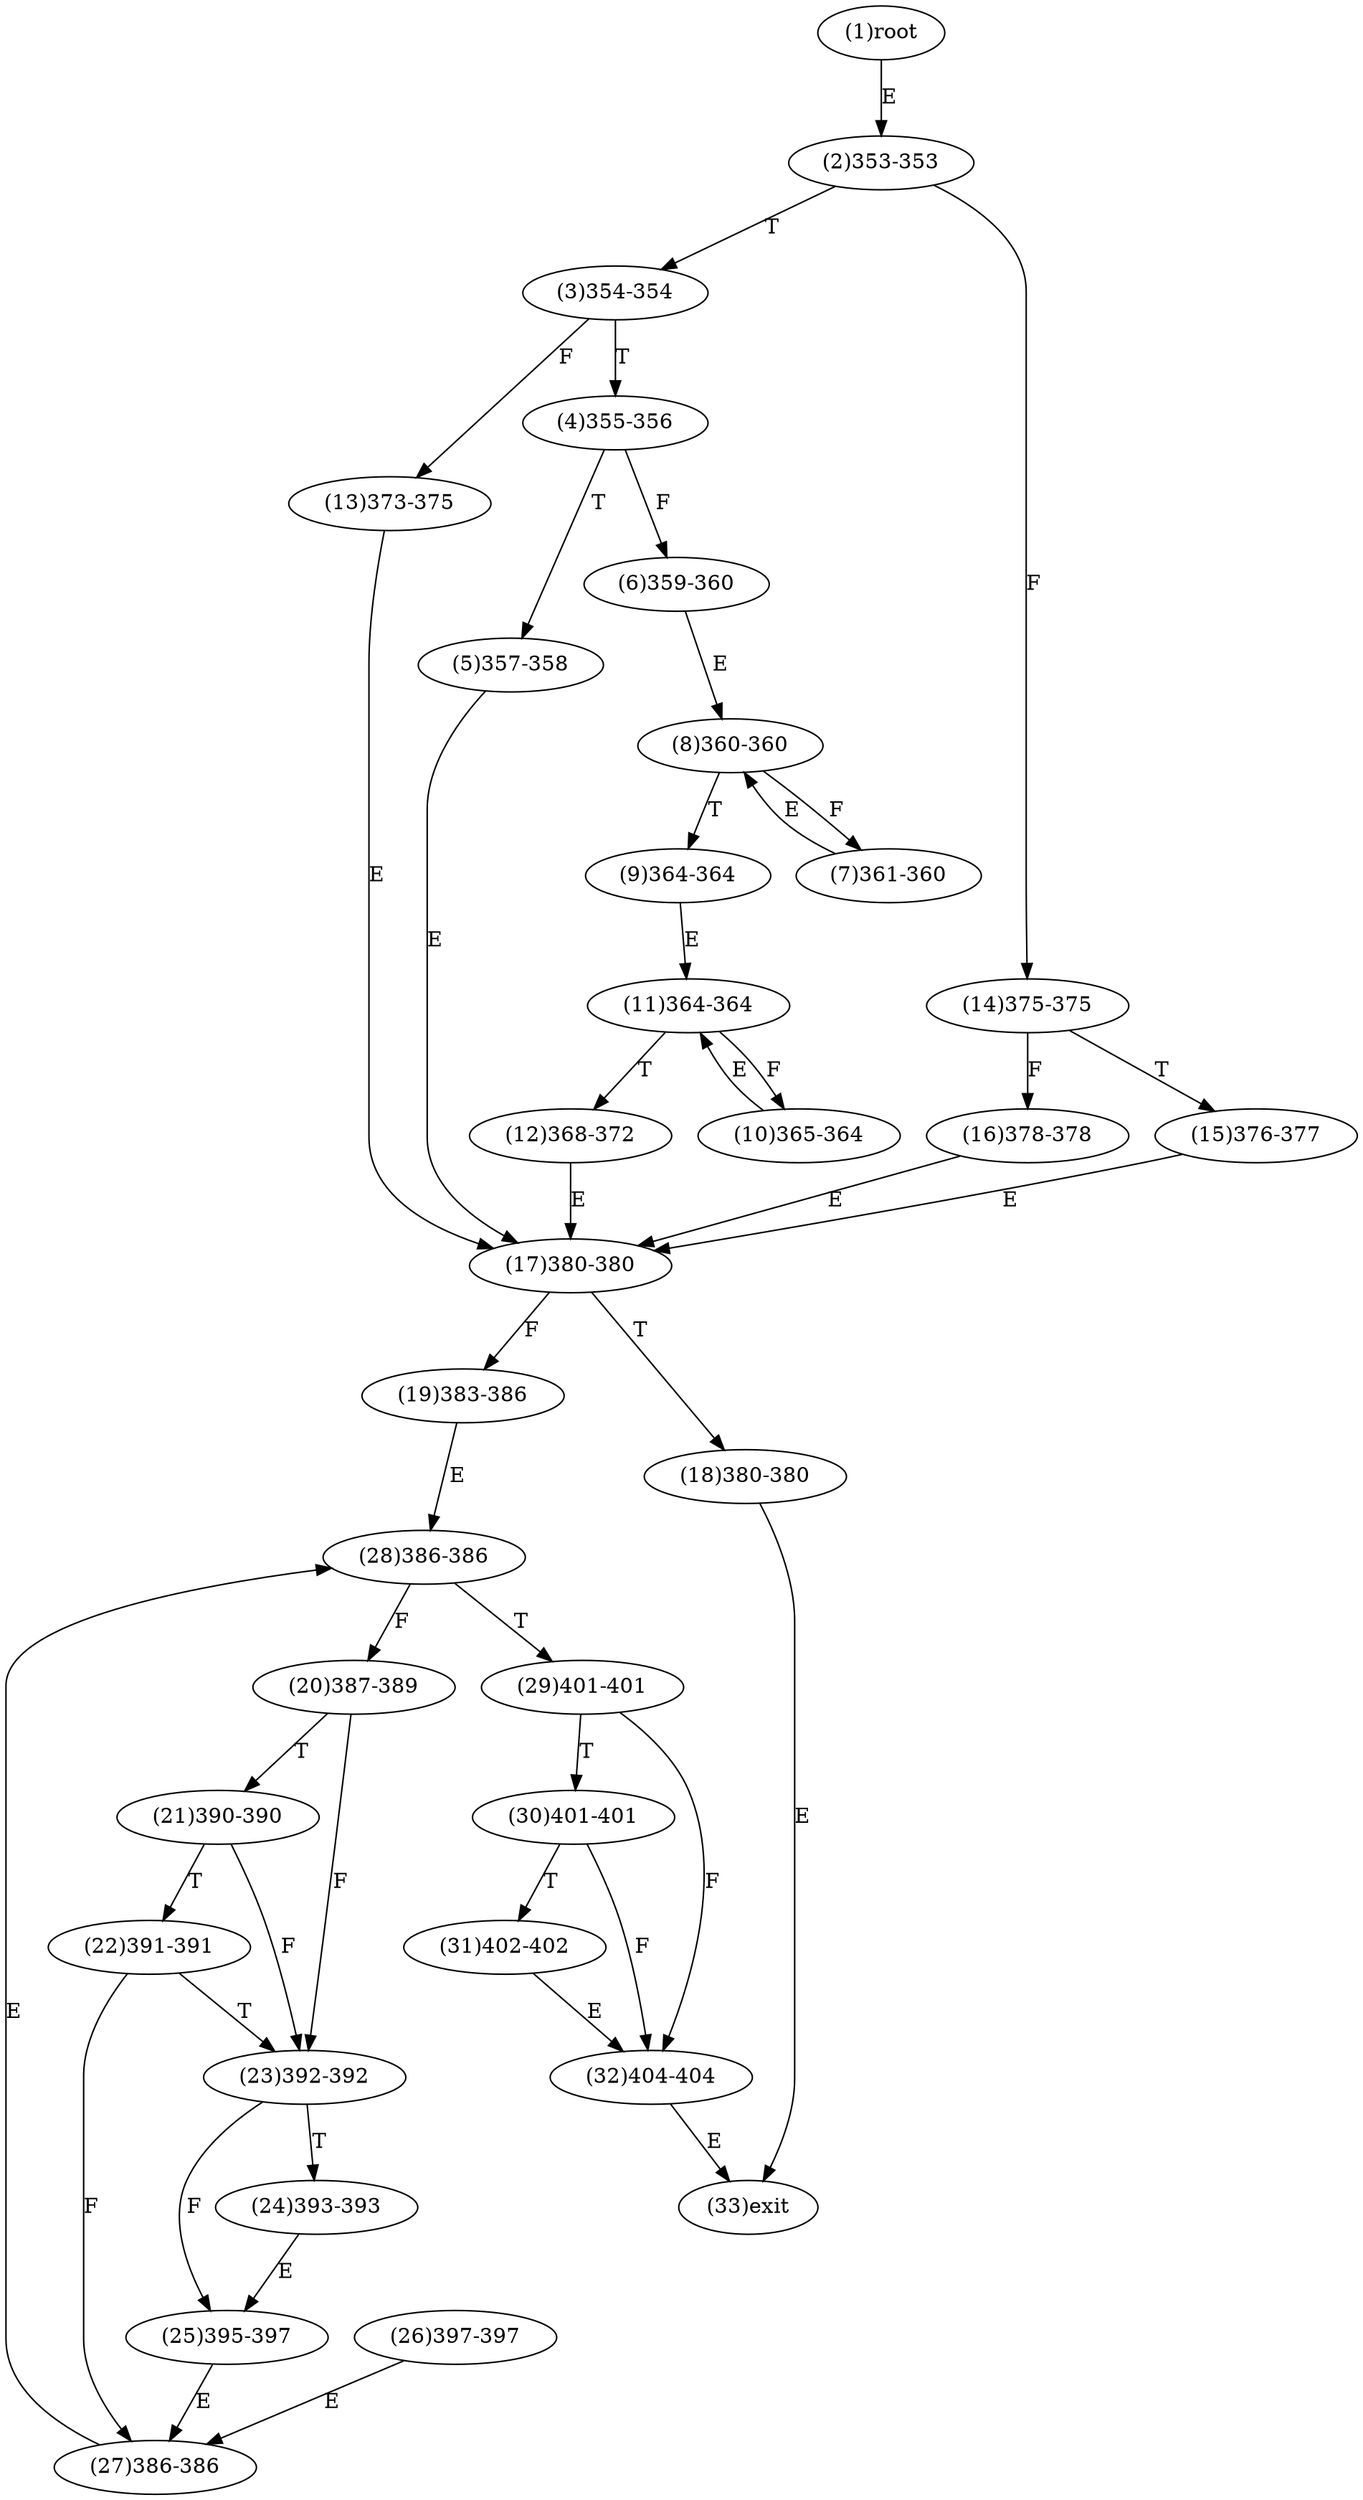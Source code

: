 digraph "" { 
1[ label="(1)root"];
2[ label="(2)353-353"];
3[ label="(3)354-354"];
4[ label="(4)355-356"];
5[ label="(5)357-358"];
6[ label="(6)359-360"];
7[ label="(7)361-360"];
8[ label="(8)360-360"];
9[ label="(9)364-364"];
10[ label="(10)365-364"];
11[ label="(11)364-364"];
12[ label="(12)368-372"];
13[ label="(13)373-375"];
14[ label="(14)375-375"];
15[ label="(15)376-377"];
17[ label="(17)380-380"];
16[ label="(16)378-378"];
19[ label="(19)383-386"];
18[ label="(18)380-380"];
21[ label="(21)390-390"];
20[ label="(20)387-389"];
23[ label="(23)392-392"];
22[ label="(22)391-391"];
25[ label="(25)395-397"];
24[ label="(24)393-393"];
27[ label="(27)386-386"];
26[ label="(26)397-397"];
29[ label="(29)401-401"];
28[ label="(28)386-386"];
31[ label="(31)402-402"];
30[ label="(30)401-401"];
32[ label="(32)404-404"];
33[ label="(33)exit"];
1->2[ label="E"];
2->14[ label="F"];
2->3[ label="T"];
3->13[ label="F"];
3->4[ label="T"];
4->6[ label="F"];
4->5[ label="T"];
5->17[ label="E"];
6->8[ label="E"];
7->8[ label="E"];
8->7[ label="F"];
8->9[ label="T"];
9->11[ label="E"];
10->11[ label="E"];
11->10[ label="F"];
11->12[ label="T"];
12->17[ label="E"];
13->17[ label="E"];
14->16[ label="F"];
14->15[ label="T"];
15->17[ label="E"];
16->17[ label="E"];
17->19[ label="F"];
17->18[ label="T"];
18->33[ label="E"];
19->28[ label="E"];
20->23[ label="F"];
20->21[ label="T"];
21->23[ label="F"];
21->22[ label="T"];
22->27[ label="F"];
22->23[ label="T"];
23->25[ label="F"];
23->24[ label="T"];
24->25[ label="E"];
25->27[ label="E"];
26->27[ label="E"];
27->28[ label="E"];
28->20[ label="F"];
28->29[ label="T"];
29->32[ label="F"];
29->30[ label="T"];
30->32[ label="F"];
30->31[ label="T"];
31->32[ label="E"];
32->33[ label="E"];
}